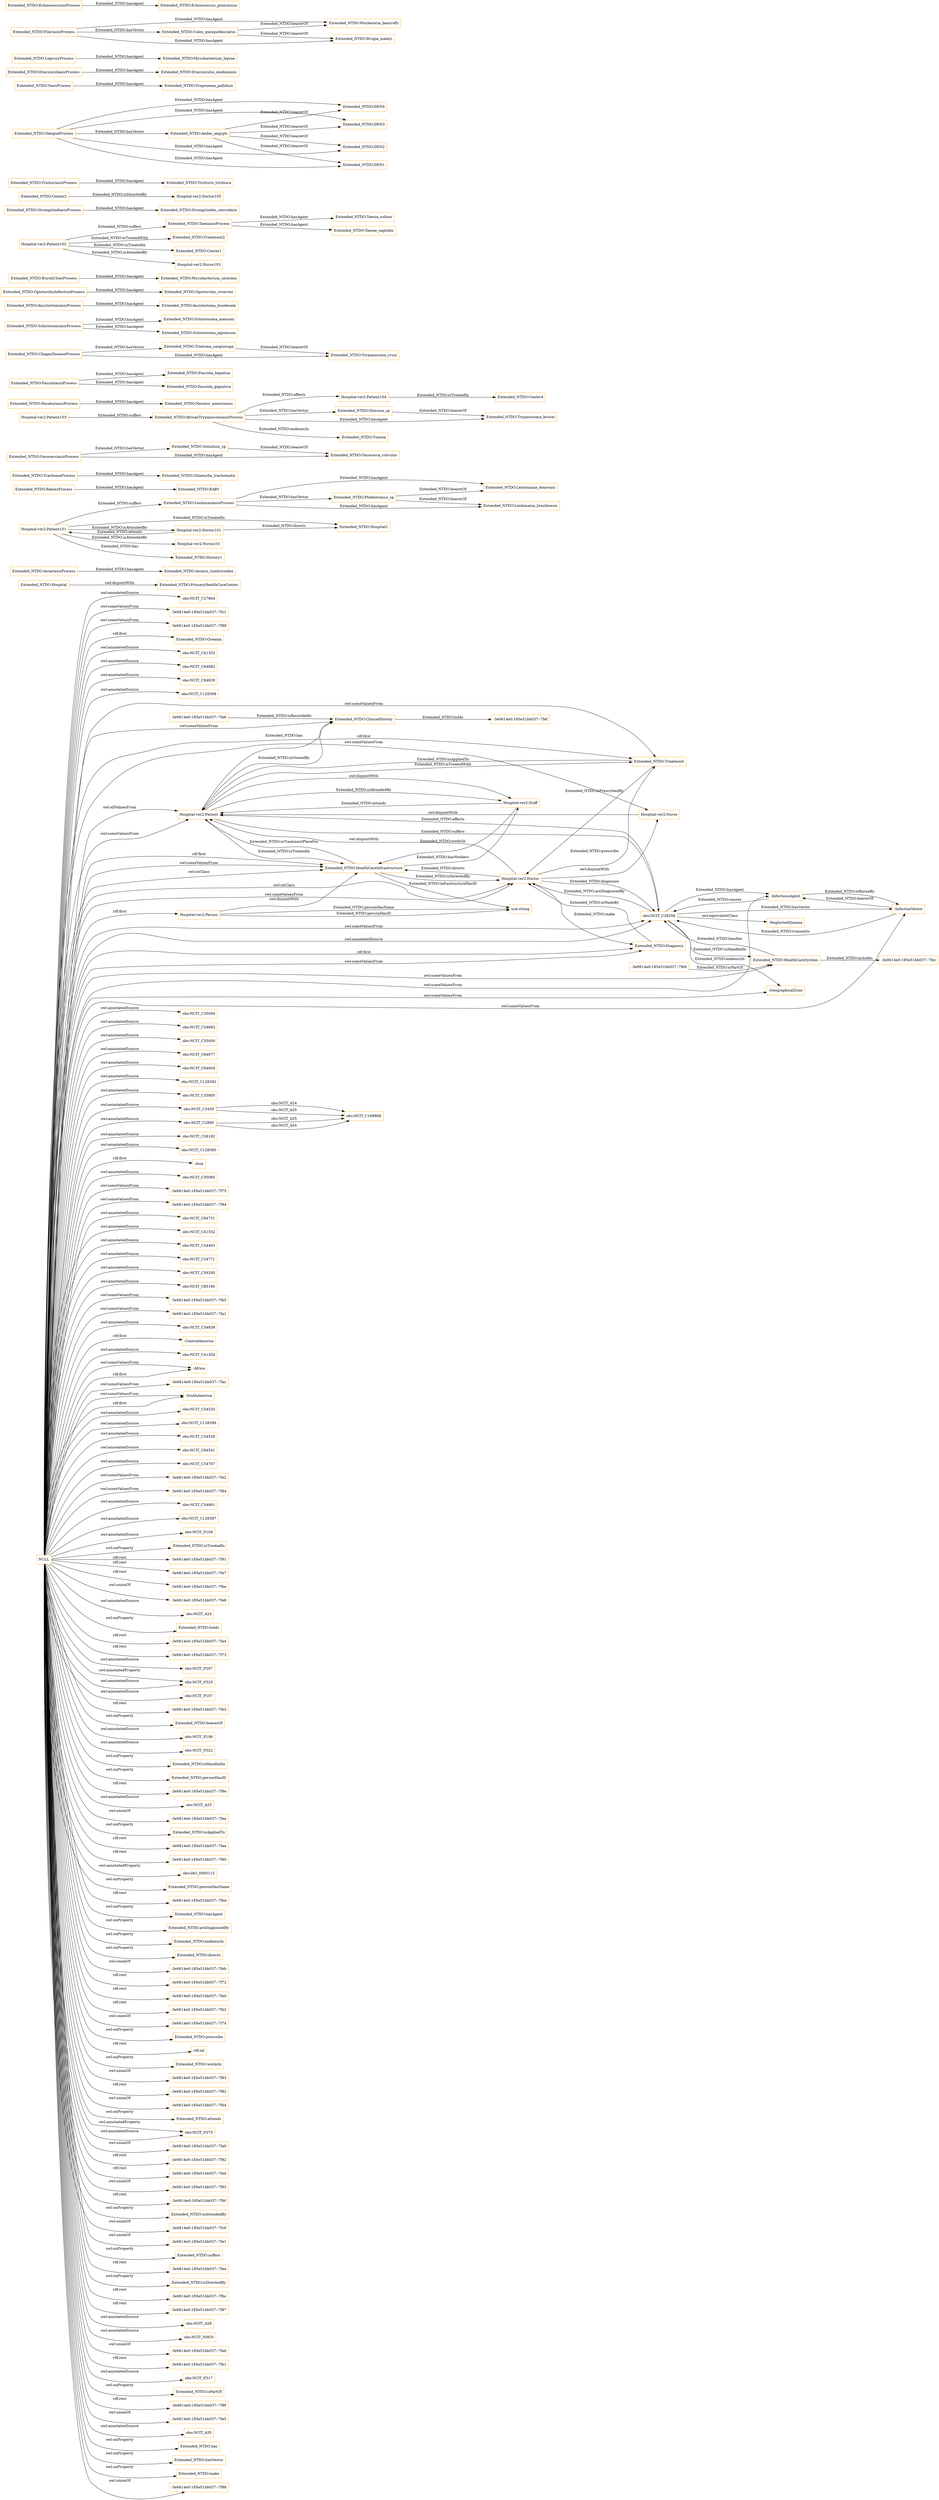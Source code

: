 digraph ar2dtool_diagram { 
rankdir=LR;
size="1501"
node [shape = rectangle, color="orange"]; "obo:NCIT_C27864" "-3e0614e0:185e51bb037:-7fc1" "-3e0614e0:185e51bb037:-7f89" "Extended_NTDO:Oceania" "-3e0614e0:185e51bb037:-7fec" "obo:NCIT_C41353" "obo:NCIT_C84682" "obo:NCIT_C84629" "obo:NCIT_C128398" "Hospital-ver2:Patient" "obo:NCIT_C35084" "obo:NCIT_C34683" "obo:NCIT_C35000" ":InfectiousAgent" "Hospital-ver2:Doctor" "obo:NCIT_C84677" "-3e0614e0:185e51bb037:-7fe6" "obo:NCIT_C84604" "Extended_NTDO:ClinicalHistory" "obo:NCIT_C128392" "Extended_NTDO:HealthCareSystem" "obo:NCIT_C35805" "obo:NCIT_C2890" "obo:NCIT_C28182" "obo:NCIT_C128360" ":Asia" "obo:NCIT_C35085" "-3e0614e0:185e51bb037:-7f75" ":InfectionVector" "Extended_NTDO:HealthCareInfrastructure" "-3e0614e0:185e51bb037:-7f94" ":NeglectedDisease" "obo:NCIT_C84751" "obo:NCIT_C41352" "Extended_NTDO:Treatment" "Extended_NTDO:PrimaryHealthCareCenter" "obo:NCIT_C34463" "obo:NCIT_C34771" "Extended_NTDO:Hospital" "obo:NCIT_C3439" "obo:NCIT_C39295" "obo:NCIT_C85180" "-3e0614e0:185e51bb037:-7fb5" ":GeographicalZone" "Extended_NTDO:Diagnosis" "-3e0614e0:185e51bb037:-7fa1" "obo:NCIT_C34838" "Hospital-ver2:Nurse" ":CentralAmerica" "-3e0614e0:185e51bb037:-7fe9" "obo:NCIT_C41354" ":Africa" "-3e0614e0:185e51bb037:-7fac" ":SouthAmerica" "obo:NCIT_C34520" "obo:NCIT_C128399" "Hospital-ver2:Staff" "obo:NCIT_C34528" "obo:NCIT_C84541" "obo:NCIT_C34767" "Hospital-ver2:Person" "-3e0614e0:185e51bb037:-7fef" "-3e0614e0:185e51bb037:-7fe2" "-3e0614e0:185e51bb037:-7f84" "obo:NCIT_C28356" "obo:NCIT_C34861" "obo:NCIT_C128387" ; /*classes style*/
	"Extended_NTDO:AscariasisProcess" -> "Extended_NTDO:Ascaris_lumbricoides" [ label = "Extended_NTDO:hasAgent" ];
	"Extended_NTDO:Phlebotomus_sp" -> "Extended_NTDO:Leishmania_donovani" [ label = "Extended_NTDO:bearerOf" ];
	"Extended_NTDO:Phlebotomus_sp" -> "Extended_NTDO:Leishmania_braziliensis" [ label = "Extended_NTDO:bearerOf" ];
	"Extended_NTDO:RabiesProcess" -> "Extended_NTDO:RABV" [ label = "Extended_NTDO:hasAgent" ];
	"obo:NCIT_C2890" -> "obo:NCIT_C168868" [ label = "obo:NCIT_A35" ];
	"obo:NCIT_C2890" -> "obo:NCIT_C168868" [ label = "obo:NCIT_A24" ];
	"Extended_NTDO:TrachomaProcess" -> "Extended_NTDO:Chlamydia_trachomatis" [ label = "Extended_NTDO:hasAgent" ];
	"Extended_NTDO:OncocerciasisProcess" -> "Extended_NTDO:Simulium_sp" [ label = "Extended_NTDO:hasVector" ];
	"Extended_NTDO:OncocerciasisProcess" -> "Extended_NTDO:Oncocerca_volvulus" [ label = "Extended_NTDO:hasAgent" ];
	"Hospital-ver2:Nurse" -> "Hospital-ver2:Patient" [ label = "owl:disjointWith" ];
	"Hospital-ver2:Patient104" -> "Extended_NTDO:Center4" [ label = "Extended_NTDO:isTreatedIn" ];
	"Extended_NTDO:NecatoriasisProcess" -> "Extended_NTDO:Necator_americanus" [ label = "Extended_NTDO:hasAgent" ];
	"Extended_NTDO:FascioliasisProcess" -> "Extended_NTDO:Fasciola_hepatica" [ label = "Extended_NTDO:hasAgent" ];
	"Extended_NTDO:FascioliasisProcess" -> "Extended_NTDO:Fasciola_gigantica" [ label = "Extended_NTDO:hasAgent" ];
	"Extended_NTDO:AfricanTrypanosomiasisProcess" -> "Extended_NTDO:Glossina_sp" [ label = "Extended_NTDO:hasVector" ];
	"Extended_NTDO:AfricanTrypanosomiasisProcess" -> "Extended_NTDO:Trypanosoma_brucei" [ label = "Extended_NTDO:hasAgent" ];
	"Extended_NTDO:AfricanTrypanosomiasisProcess" -> "Extended_NTDO:Tunisia" [ label = "Extended_NTDO:endemicIn" ];
	"Extended_NTDO:AfricanTrypanosomiasisProcess" -> "Hospital-ver2:Patient104" [ label = "Extended_NTDO:affects" ];
	"obo:NCIT_C3439" -> "obo:NCIT_C168868" [ label = "obo:NCIT_A24" ];
	"obo:NCIT_C3439" -> "obo:NCIT_C168868" [ label = "obo:NCIT_A35" ];
	"Hospital-ver2:Patient" -> "Hospital-ver2:Staff" [ label = "owl:disjointWith" ];
	"Extended_NTDO:Triatoma_sanguisuga" -> "Extended_NTDO:Trypanosoma_cruzi" [ label = "Extended_NTDO:bearerOf" ];
	"Extended_NTDO:Simulium_sp" -> "Extended_NTDO:Oncocerca_volvulus" [ label = "Extended_NTDO:bearerOf" ];
	"Extended_NTDO:SchistosomiasisProcess" -> "Extended_NTDO:Schistosoma_mansoni" [ label = "Extended_NTDO:hasAgent" ];
	"Extended_NTDO:SchistosomiasisProcess" -> "Extended_NTDO:Schistosoma_japonicum" [ label = "Extended_NTDO:hasAgent" ];
	"Hospital-ver2:Patient103" -> "Extended_NTDO:AfricanTrypanosomiasisProcess" [ label = "Extended_NTDO:suffers" ];
	"obo:NCIT_C28356" -> ":NeglectedDisease" [ label = "owl:equivalentClass" ];
	"Hospital-ver2:Doctor" -> "Hospital-ver2:Patient" [ label = "owl:disjointWith" ];
	"Hospital-ver2:Doctor" -> "Hospital-ver2:Nurse" [ label = "owl:disjointWith" ];
	"Extended_NTDO:ChagasDiseaseProcess" -> "Extended_NTDO:Triatoma_sanguisuga" [ label = "Extended_NTDO:hasVector" ];
	"Extended_NTDO:ChagasDiseaseProcess" -> "Extended_NTDO:Trypanosoma_cruzi" [ label = "Extended_NTDO:hasAgent" ];
	"Extended_NTDO:Hospital" -> "Extended_NTDO:PrimaryHealthCareCenter" [ label = "owl:disjointWith" ];
	"Extended_NTDO:LeishmaniasisProcess" -> "Extended_NTDO:Phlebotomus_sp" [ label = "Extended_NTDO:hasVector" ];
	"Extended_NTDO:LeishmaniasisProcess" -> "Extended_NTDO:Leishmania_donovani" [ label = "Extended_NTDO:hasAgent" ];
	"Extended_NTDO:LeishmaniasisProcess" -> "Extended_NTDO:Leishmania_braziliensis" [ label = "Extended_NTDO:hasAgent" ];
	"Extended_NTDO:AncylostomiasisProcess" -> "Extended_NTDO:Ancylostoma_duodenale" [ label = "Extended_NTDO:hasAgent" ];
	"Extended_NTDO:OpistorchisInfectionProcess" -> "Extended_NTDO:Opistorchis_viverrini" [ label = "Extended_NTDO:hasAgent" ];
	"Extended_NTDO:BuruliUlcerProcess" -> "Extended_NTDO:Mycobacterium_ulcerans" [ label = "Extended_NTDO:hasAgent" ];
	"Hospital-ver2:Patient102" -> "Extended_NTDO:TaeniasisProcess" [ label = "Extended_NTDO:suffers" ];
	"Hospital-ver2:Patient102" -> "Extended_NTDO:Treatment2" [ label = "Extended_NTDO:isTreatedWith" ];
	"Hospital-ver2:Patient102" -> "Extended_NTDO:Center1" [ label = "Extended_NTDO:isTreatedIn" ];
	"Hospital-ver2:Patient102" -> "Hospital-ver2:Nurse103" [ label = "Extended_NTDO:isAttendedBy" ];
	"NULL" -> "obo:NCIT_P108" [ label = "owl:annotatedSource" ];
	"NULL" -> "Extended_NTDO:isTreatedIn" [ label = "owl:onProperty" ];
	"NULL" -> "-3e0614e0:185e51bb037:-7f91" [ label = "rdf:rest" ];
	"NULL" -> "Hospital-ver2:Doctor" [ label = "owl:onClass" ];
	"NULL" -> "-3e0614e0:185e51bb037:-7fe7" [ label = "rdf:rest" ];
	"NULL" -> "obo:NCIT_C34463" [ label = "owl:annotatedSource" ];
	"NULL" -> "-3e0614e0:185e51bb037:-7fbe" [ label = "rdf:rest" ];
	"NULL" -> "-3e0614e0:185e51bb037:-7fe8" [ label = "owl:unionOf" ];
	"NULL" -> "obo:NCIT_A24" [ label = "owl:annotatedSource" ];
	"NULL" -> "Extended_NTDO:holds" [ label = "owl:onProperty" ];
	"NULL" -> "-3e0614e0:185e51bb037:-7fc1" [ label = "owl:someValuesFrom" ];
	"NULL" -> "Extended_NTDO:HealthCareSystem" [ label = "owl:someValuesFrom" ];
	"NULL" -> "Hospital-ver2:Person" [ label = "rdf:first" ];
	"NULL" -> "obo:NCIT_C128392" [ label = "owl:annotatedSource" ];
	"NULL" -> "-3e0614e0:185e51bb037:-7fe4" [ label = "rdf:rest" ];
	"NULL" -> "Extended_NTDO:Diagnosis" [ label = "rdf:first" ];
	"NULL" -> "Hospital-ver2:Doctor" [ label = "owl:someValuesFrom" ];
	"NULL" -> "obo:NCIT_C41352" [ label = "owl:annotatedSource" ];
	"NULL" -> "-3e0614e0:185e51bb037:-7f73" [ label = "rdf:rest" ];
	"NULL" -> "obo:NCIT_C35000" [ label = "owl:annotatedSource" ];
	"NULL" -> "obo:NCIT_P207" [ label = "owl:annotatedSource" ];
	"NULL" -> "obo:NCIT_P325" [ label = "owl:annotatedSource" ];
	"NULL" -> "obo:NCIT_C128387" [ label = "owl:annotatedSource" ];
	"NULL" -> "obo:NCIT_P107" [ label = "owl:annotatedSource" ];
	"NULL" -> "-3e0614e0:185e51bb037:-7fb3" [ label = "rdf:rest" ];
	"NULL" -> "Extended_NTDO:bearerOf" [ label = "owl:onProperty" ];
	"NULL" -> "obo:NCIT_P106" [ label = "owl:annotatedSource" ];
	"NULL" -> "obo:NCIT_P322" [ label = "owl:annotatedSource" ];
	"NULL" -> "obo:NCIT_C34683" [ label = "owl:annotatedSource" ];
	"NULL" -> "Extended_NTDO:isHandledIn" [ label = "owl:onProperty" ];
	"NULL" -> "-3e0614e0:185e51bb037:-7f89" [ label = "owl:someValuesFrom" ];
	"NULL" -> ":CentralAmerica" [ label = "rdf:first" ];
	"NULL" -> "Extended_NTDO:personHasID" [ label = "owl:onProperty" ];
	"NULL" -> "-3e0614e0:185e51bb037:-7f9e" [ label = "rdf:rest" ];
	"NULL" -> "obo:NCIT_C28182" [ label = "owl:annotatedSource" ];
	"NULL" -> "Extended_NTDO:Diagnosis" [ label = "owl:someValuesFrom" ];
	"NULL" -> ":InfectiousAgent" [ label = "owl:someValuesFrom" ];
	"NULL" -> "obo:NCIT_A33" [ label = "owl:annotatedSource" ];
	"NULL" -> "-3e0614e0:185e51bb037:-7fee" [ label = "owl:unionOf" ];
	"NULL" -> "Extended_NTDO:isAppliedTo" [ label = "owl:onProperty" ];
	"NULL" -> "obo:NCIT_C34520" [ label = "owl:annotatedSource" ];
	"NULL" -> "-3e0614e0:185e51bb037:-7faa" [ label = "rdf:rest" ];
	"NULL" -> "-3e0614e0:185e51bb037:-7f90" [ label = "rdf:rest" ];
	"NULL" -> "obo:IAO_0000115" [ label = "owl:annotatedProperty" ];
	"NULL" -> "obo:NCIT_C84629" [ label = "owl:annotatedSource" ];
	"NULL" -> "Extended_NTDO:HealthCareInfrastructure" [ label = "rdf:first" ];
	"NULL" -> "obo:NCIT_C2890" [ label = "owl:annotatedSource" ];
	"NULL" -> "Extended_NTDO:personHasName" [ label = "owl:onProperty" ];
	"NULL" -> ":InfectionVector" [ label = "owl:someValuesFrom" ];
	"NULL" -> "-3e0614e0:185e51bb037:-7fbd" [ label = "rdf:rest" ];
	"NULL" -> "obo:NCIT_C41354" [ label = "owl:annotatedSource" ];
	"NULL" -> "obo:NCIT_C84541" [ label = "owl:annotatedSource" ];
	"NULL" -> "Extended_NTDO:HealthCareInfrastructure" [ label = "owl:someValuesFrom" ];
	"NULL" -> "Extended_NTDO:hasAgent" [ label = "owl:onProperty" ];
	"NULL" -> "obo:NCIT_C34528" [ label = "owl:annotatedSource" ];
	"NULL" -> "Hospital-ver2:Nurse" [ label = "owl:someValuesFrom" ];
	"NULL" -> "Hospital-ver2:Patient" [ label = "owl:allValuesFrom" ];
	"NULL" -> "obo:NCIT_C34771" [ label = "owl:annotatedSource" ];
	"NULL" -> "Extended_NTDO:areDiagnosedBy" [ label = "owl:onProperty" ];
	"NULL" -> "-3e0614e0:185e51bb037:-7fe2" [ label = "owl:someValuesFrom" ];
	"NULL" -> "Extended_NTDO:endemicIn" [ label = "owl:onProperty" ];
	"NULL" -> "Extended_NTDO:directs" [ label = "owl:onProperty" ];
	"NULL" -> "-3e0614e0:185e51bb037:-7feb" [ label = "owl:unionOf" ];
	"NULL" -> "-3e0614e0:185e51bb037:-7f72" [ label = "rdf:rest" ];
	"NULL" -> "-3e0614e0:185e51bb037:-7fe0" [ label = "rdf:rest" ];
	"NULL" -> "obo:NCIT_C84677" [ label = "owl:annotatedSource" ];
	"NULL" -> "-3e0614e0:185e51bb037:-7fb2" [ label = "rdf:rest" ];
	"NULL" -> "obo:NCIT_C34838" [ label = "owl:annotatedSource" ];
	"NULL" -> "-3e0614e0:185e51bb037:-7f74" [ label = "owl:unionOf" ];
	"NULL" -> "Extended_NTDO:prescribe" [ label = "owl:onProperty" ];
	"NULL" -> "rdf:nil" [ label = "rdf:rest" ];
	"NULL" -> "Extended_NTDO:worksIn" [ label = "owl:onProperty" ];
	"NULL" -> "Extended_NTDO:Treatment" [ label = "owl:someValuesFrom" ];
	"NULL" -> "obo:NCIT_C128399" [ label = "owl:annotatedSource" ];
	"NULL" -> "Extended_NTDO:Treatment" [ label = "rdf:first" ];
	"NULL" -> "obo:NCIT_C84682" [ label = "owl:annotatedSource" ];
	"NULL" -> "-3e0614e0:185e51bb037:-7f83" [ label = "owl:unionOf" ];
	"NULL" -> "obo:NCIT_C27864" [ label = "owl:annotatedSource" ];
	"NULL" -> "-3e0614e0:185e51bb037:-7fb5" [ label = "owl:someValuesFrom" ];
	"NULL" -> "obo:NCIT_C34861" [ label = "owl:annotatedSource" ];
	"NULL" -> "-3e0614e0:185e51bb037:-7f82" [ label = "rdf:rest" ];
	"NULL" -> "-3e0614e0:185e51bb037:-7fb4" [ label = "owl:unionOf" ];
	"NULL" -> "Extended_NTDO:attends" [ label = "owl:onProperty" ];
	"NULL" -> ":GeographicalZone" [ label = "owl:someValuesFrom" ];
	"NULL" -> "obo:NCIT_C3439" [ label = "owl:annotatedSource" ];
	"NULL" -> "obo:NCIT_P375" [ label = "owl:annotatedSource" ];
	"NULL" -> "obo:NCIT_C35805" [ label = "owl:annotatedSource" ];
	"NULL" -> "-3e0614e0:185e51bb037:-7fa0" [ label = "owl:unionOf" ];
	"NULL" -> "obo:NCIT_C28356" [ label = "owl:annotatedSource" ];
	"NULL" -> "-3e0614e0:185e51bb037:-7f92" [ label = "rdf:rest" ];
	"NULL" -> "-3e0614e0:185e51bb037:-7fed" [ label = "rdf:rest" ];
	"NULL" -> "-3e0614e0:185e51bb037:-7f93" [ label = "owl:unionOf" ];
	"NULL" -> "Extended_NTDO:HealthCareInfrastructure" [ label = "owl:onClass" ];
	"NULL" -> "-3e0614e0:185e51bb037:-7fbf" [ label = "rdf:rest" ];
	"NULL" -> "-3e0614e0:185e51bb037:-7f94" [ label = "owl:someValuesFrom" ];
	"NULL" -> "obo:NCIT_C128360" [ label = "owl:annotatedSource" ];
	"NULL" -> "-3e0614e0:185e51bb037:-7f75" [ label = "owl:someValuesFrom" ];
	"NULL" -> "Extended_NTDO:isAttendedBy" [ label = "owl:onProperty" ];
	"NULL" -> "-3e0614e0:185e51bb037:-7f84" [ label = "owl:someValuesFrom" ];
	"NULL" -> "-3e0614e0:185e51bb037:-7fc0" [ label = "owl:unionOf" ];
	"NULL" -> "obo:NCIT_P375" [ label = "owl:annotatedProperty" ];
	"NULL" -> "-3e0614e0:185e51bb037:-7fe1" [ label = "owl:unionOf" ];
	"NULL" -> "Extended_NTDO:suffers" [ label = "owl:onProperty" ];
	"NULL" -> "-3e0614e0:185e51bb037:-7fea" [ label = "rdf:rest" ];
	"NULL" -> "Extended_NTDO:isDirectedBy" [ label = "owl:onProperty" ];
	"NULL" -> "-3e0614e0:185e51bb037:-7fa1" [ label = "owl:someValuesFrom" ];
	"NULL" -> "-3e0614e0:185e51bb037:-7fbc" [ label = "rdf:rest" ];
	"NULL" -> ":Asia" [ label = "rdf:first" ];
	"NULL" -> ":Africa" [ label = "rdf:first" ];
	"NULL" -> "obo:NCIT_C39295" [ label = "owl:annotatedSource" ];
	"NULL" -> "obo:NCIT_P325" [ label = "owl:annotatedProperty" ];
	"NULL" -> "obo:NCIT_C41353" [ label = "owl:annotatedSource" ];
	"NULL" -> "Extended_NTDO:Oceania" [ label = "rdf:first" ];
	"NULL" -> ":SouthAmerica" [ label = "rdf:first" ];
	"NULL" -> "obo:NCIT_C85180" [ label = "owl:annotatedSource" ];
	"NULL" -> ":Africa" [ label = "owl:someValuesFrom" ];
	"NULL" -> "obo:NCIT_C84604" [ label = "owl:annotatedSource" ];
	"NULL" -> "-3e0614e0:185e51bb037:-7f87" [ label = "rdf:rest" ];
	"NULL" -> "-3e0614e0:185e51bb037:-7fac" [ label = "owl:someValuesFrom" ];
	"NULL" -> "obo:NCIT_A28" [ label = "owl:annotatedSource" ];
	"NULL" -> "Hospital-ver2:Patient" [ label = "owl:someValuesFrom" ];
	"NULL" -> "obo:NCIT_NHC0" [ label = "owl:annotatedSource" ];
	"NULL" -> "-3e0614e0:185e51bb037:-7fab" [ label = "owl:unionOf" ];
	"NULL" -> "-3e0614e0:185e51bb037:-7fb1" [ label = "rdf:rest" ];
	"NULL" -> "obo:NCIT_P317" [ label = "owl:annotatedSource" ];
	"NULL" -> "Extended_NTDO:isPartOf" [ label = "owl:onProperty" ];
	"NULL" -> "obo:NCIT_C35085" [ label = "owl:annotatedSource" ];
	"NULL" -> "obo:NCIT_C128398" [ label = "owl:annotatedSource" ];
	"NULL" -> "-3e0614e0:185e51bb037:-7f9f" [ label = "rdf:rest" ];
	"NULL" -> "-3e0614e0:185e51bb037:-7fe5" [ label = "owl:unionOf" ];
	"NULL" -> ":SouthAmerica" [ label = "owl:someValuesFrom" ];
	"NULL" -> "obo:NCIT_C84751" [ label = "owl:annotatedSource" ];
	"NULL" -> "obo:NCIT_A35" [ label = "owl:annotatedSource" ];
	"NULL" -> "obo:NCIT_C35084" [ label = "owl:annotatedSource" ];
	"NULL" -> "Extended_NTDO:has" [ label = "owl:onProperty" ];
	"NULL" -> "obo:NCIT_C34767" [ label = "owl:annotatedSource" ];
	"NULL" -> "Extended_NTDO:hasVector" [ label = "owl:onProperty" ];
	"NULL" -> "Extended_NTDO:ClinicalHistory" [ label = "owl:someValuesFrom" ];
	"NULL" -> "Extended_NTDO:make" [ label = "owl:onProperty" ];
	"NULL" -> "-3e0614e0:185e51bb037:-7f88" [ label = "owl:unionOf" ];
	"NULL" -> "obo:NCIT_C28356" [ label = "owl:someValuesFrom" ];
	"Extended_NTDO:StrongyloidiasisProcess" -> "Extended_NTDO:Strongyloides_stercolaris" [ label = "Extended_NTDO:hasAgent" ];
	"Extended_NTDO:Center2" -> "Hospital-ver2:Doctor105" [ label = "Extended_NTDO:isDirectedBy" ];
	"Extended_NTDO:TaeniasisProcess" -> "Extended_NTDO:Taenia_solium" [ label = "Extended_NTDO:hasAgent" ];
	"Extended_NTDO:TaeniasisProcess" -> "Extended_NTDO:Taenia_sagitalis" [ label = "Extended_NTDO:hasAgent" ];
	"Hospital-ver2:Doctor101" -> "Extended_NTDO:Hospital1" [ label = "Extended_NTDO:directs" ];
	"Hospital-ver2:Doctor101" -> "Hospital-ver2:Patient101" [ label = "Extended_NTDO:attends" ];
	"Hospital-ver2:Person" -> "Extended_NTDO:HealthCareInfrastructure" [ label = "owl:disjointWith" ];
	"Extended_NTDO:TrichuriasisProcess" -> "Extended_NTDO:Trichuris_trichiura" [ label = "Extended_NTDO:hasAgent" ];
	"Hospital-ver2:Patient101" -> "Extended_NTDO:LeishmaniasisProcess" [ label = "Extended_NTDO:suffers" ];
	"Hospital-ver2:Patient101" -> "Extended_NTDO:Hospital1" [ label = "Extended_NTDO:isTreatedIn" ];
	"Hospital-ver2:Patient101" -> "Hospital-ver2:Nurse101" [ label = "Extended_NTDO:isAttendedBy" ];
	"Hospital-ver2:Patient101" -> "Hospital-ver2:Doctor101" [ label = "Extended_NTDO:isAttendedBy" ];
	"Hospital-ver2:Patient101" -> "Extended_NTDO:History1" [ label = "Extended_NTDO:has" ];
	"Extended_NTDO:Aedes_aegypti" -> "Extended_NTDO:DEN4" [ label = "Extended_NTDO:bearerOf" ];
	"Extended_NTDO:Aedes_aegypti" -> "Extended_NTDO:DEN3" [ label = "Extended_NTDO:bearerOf" ];
	"Extended_NTDO:Aedes_aegypti" -> "Extended_NTDO:DEN2" [ label = "Extended_NTDO:bearerOf" ];
	"Extended_NTDO:Aedes_aegypti" -> "Extended_NTDO:DEN1" [ label = "Extended_NTDO:bearerOf" ];
	"Extended_NTDO:YawsProcess" -> "Extended_NTDO:Treponema_pallidum" [ label = "Extended_NTDO:hasAgent" ];
	"Extended_NTDO:DracunculiasisProcess" -> "Extended_NTDO:Dracunculus_medinensis" [ label = "Extended_NTDO:hasAgent" ];
	"Extended_NTDO:LeprosyProcess" -> "Extended_NTDO:Mycobacterium_leprae" [ label = "Extended_NTDO:hasAgent" ];
	"Extended_NTDO:Glossina_sp" -> "Extended_NTDO:Trypanosoma_brucei" [ label = "Extended_NTDO:bearerOf" ];
	"Extended_NTDO:FilariasisProcess" -> "Extended_NTDO:Culex_quinquefasciatus" [ label = "Extended_NTDO:hasVector" ];
	"Extended_NTDO:FilariasisProcess" -> "Extended_NTDO:Wuchereria_bancrofti" [ label = "Extended_NTDO:hasAgent" ];
	"Extended_NTDO:FilariasisProcess" -> "Extended_NTDO:Brugia_malayi" [ label = "Extended_NTDO:hasAgent" ];
	"Extended_NTDO:DengueProcess" -> "Extended_NTDO:Aedes_aegypti" [ label = "Extended_NTDO:hasVector" ];
	"Extended_NTDO:DengueProcess" -> "Extended_NTDO:DEN4" [ label = "Extended_NTDO:hasAgent" ];
	"Extended_NTDO:DengueProcess" -> "Extended_NTDO:DEN3" [ label = "Extended_NTDO:hasAgent" ];
	"Extended_NTDO:DengueProcess" -> "Extended_NTDO:DEN2" [ label = "Extended_NTDO:hasAgent" ];
	"Extended_NTDO:DengueProcess" -> "Extended_NTDO:DEN1" [ label = "Extended_NTDO:hasAgent" ];
	"Extended_NTDO:Culex_quinquefasciatus" -> "Extended_NTDO:Wuchereria_bancrofti" [ label = "Extended_NTDO:bearerOf" ];
	"Extended_NTDO:Culex_quinquefasciatus" -> "Extended_NTDO:Brugia_malayi" [ label = "Extended_NTDO:bearerOf" ];
	"Extended_NTDO:EchinococcosisProcess" -> "Extended_NTDO:Echinococcus_granulosus" [ label = "Extended_NTDO:hasAgent" ];
	"Extended_NTDO:HealthCareInfrastructure" -> "xsd:string" [ label = "Extended_NTDO:infrastructureHasID" ];
	"Extended_NTDO:ClinicalHistory" -> "Hospital-ver2:Patient" [ label = "Extended_NTDO:isOwnedBy" ];
	":InfectionVector" -> ":InfectiousAgent" [ label = "Extended_NTDO:bearerOf" ];
	"-3e0614e0:185e51bb037:-7fe9" -> "Extended_NTDO:HealthCareSystem" [ label = "Extended_NTDO:isPartOf" ];
	":InfectionVector" -> "obo:NCIT_C28356" [ label = "Extended_NTDO:transmits" ];
	"Hospital-ver2:Patient" -> "Hospital-ver2:Staff" [ label = "Extended_NTDO:isAttendedBy" ];
	"Hospital-ver2:Patient" -> "Extended_NTDO:Treatment" [ label = "Extended_NTDO:isTreatedWith" ];
	"-3e0614e0:185e51bb037:-7fe6" -> "Extended_NTDO:ClinicalHistory" [ label = "Extended_NTDO:isRecordedIn" ];
	":InfectiousAgent" -> ":InfectionVector" [ label = "Extended_NTDO:isBorneBy" ];
	"obo:NCIT_C28356" -> "Hospital-ver2:Doctor" [ label = "Extended_NTDO:areDiagnosedBy" ];
	"Extended_NTDO:HealthCareInfrastructure" -> "Hospital-ver2:Staff" [ label = "Extended_NTDO:hasWorkers" ];
	"obo:NCIT_C28356" -> ":InfectiousAgent" [ label = "Extended_NTDO:hasAgent" ];
	"Hospital-ver2:Patient" -> "Extended_NTDO:HealthCareInfrastructure" [ label = "Extended_NTDO:isTreatedIn" ];
	"Hospital-ver2:Doctor" -> "Extended_NTDO:Treatment" [ label = "Extended_NTDO:prescribe" ];
	"Extended_NTDO:HealthCareSystem" -> "obo:NCIT_C28356" [ label = "Extended_NTDO:handles" ];
	"Extended_NTDO:Diagnosis" -> "Hospital-ver2:Doctor" [ label = "Extended_NTDO:isMadeBy" ];
	"Hospital-ver2:Staff" -> "Hospital-ver2:Patient" [ label = "Extended_NTDO:attends" ];
	"obo:NCIT_C28356" -> ":GeographicalZone" [ label = "Extended_NTDO:endemicIn" ];
	"Extended_NTDO:Treatment" -> "Hospital-ver2:Doctor" [ label = "Extended_NTDO:isPrescribedBy" ];
	"Hospital-ver2:Patient" -> "obo:NCIT_C28356" [ label = "Extended_NTDO:suffers" ];
	"obo:NCIT_C28356" -> "Hospital-ver2:Patient" [ label = "Extended_NTDO:affects" ];
	"Hospital-ver2:Person" -> "xsd:string" [ label = "Extended_NTDO:personHasName" ];
	"Hospital-ver2:Patient" -> "Extended_NTDO:ClinicalHistory" [ label = "Extended_NTDO:has" ];
	"Hospital-ver2:Staff" -> "Extended_NTDO:HealthCareInfrastructure" [ label = "Extended_NTDO:worksIn" ];
	"Extended_NTDO:Treatment" -> "Hospital-ver2:Patient" [ label = "Extended_NTDO:isAppliedTo" ];
	"Hospital-ver2:Doctor" -> "obo:NCIT_C28356" [ label = "Extended_NTDO:diagnoses" ];
	"Hospital-ver2:Person" -> "xsd:string" [ label = "Extended_NTDO:personHasID" ];
	":InfectiousAgent" -> "obo:NCIT_C28356" [ label = "Extended_NTDO:causes" ];
	"obo:NCIT_C28356" -> ":InfectionVector" [ label = "Extended_NTDO:hasVector" ];
	"Extended_NTDO:HealthCareInfrastructure" -> "Hospital-ver2:Doctor" [ label = "Extended_NTDO:isDirectedBy" ];
	"Hospital-ver2:Doctor" -> "Extended_NTDO:Diagnosis" [ label = "Extended_NTDO:make" ];
	"Extended_NTDO:HealthCareSystem" -> "-3e0614e0:185e51bb037:-7fec" [ label = "Extended_NTDO:includes" ];
	"Extended_NTDO:ClinicalHistory" -> "-3e0614e0:185e51bb037:-7fef" [ label = "Extended_NTDO:holds" ];
	"Hospital-ver2:Doctor" -> "Extended_NTDO:HealthCareInfrastructure" [ label = "Extended_NTDO:directs" ];
	"Extended_NTDO:HealthCareInfrastructure" -> "Hospital-ver2:Patient" [ label = "Extended_NTDO:isTreatmentPlaceFor" ];
	"obo:NCIT_C28356" -> "Extended_NTDO:HealthCareSystem" [ label = "Extended_NTDO:isHandledIn" ];

}
